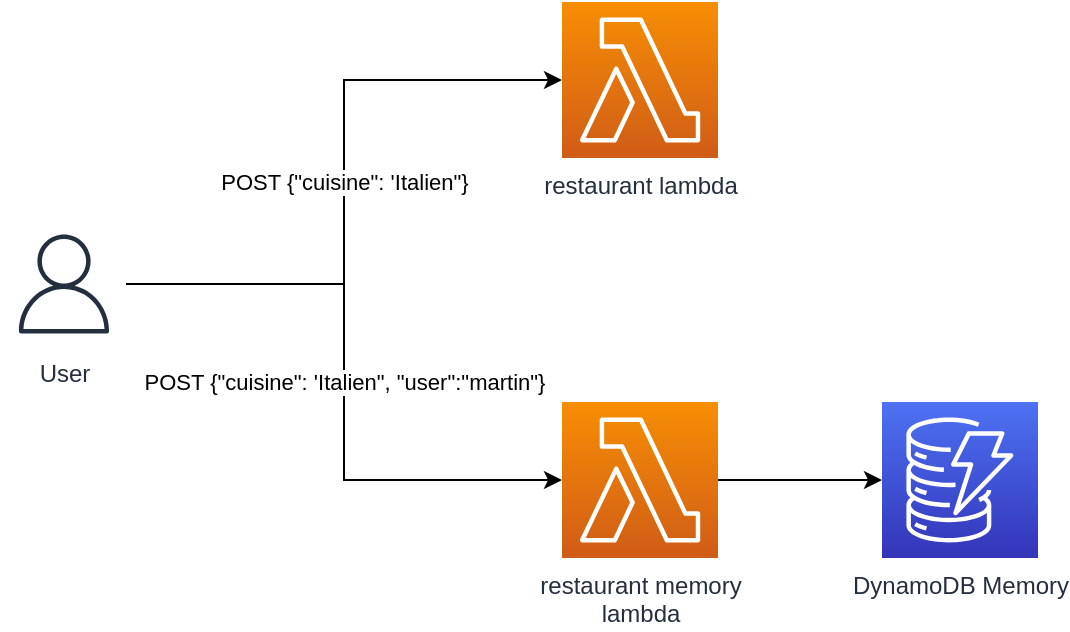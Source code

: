 <mxfile version="21.1.5" type="device" pages="2">
  <diagram name="langchain-simple" id="nkMFHP4ZqGwkJR3qHzmF">
    <mxGraphModel dx="1570" dy="969" grid="1" gridSize="10" guides="1" tooltips="1" connect="1" arrows="1" fold="1" page="1" pageScale="1" pageWidth="1169" pageHeight="827" math="0" shadow="0">
      <root>
        <mxCell id="0" />
        <mxCell id="1" parent="0" />
        <mxCell id="W7duFkiaOYKUwtdXiIov-1" value="restaurant lambda" style="sketch=0;points=[[0,0,0],[0.25,0,0],[0.5,0,0],[0.75,0,0],[1,0,0],[0,1,0],[0.25,1,0],[0.5,1,0],[0.75,1,0],[1,1,0],[0,0.25,0],[0,0.5,0],[0,0.75,0],[1,0.25,0],[1,0.5,0],[1,0.75,0]];outlineConnect=0;fontColor=#232F3E;gradientColor=#F78E04;gradientDirection=north;fillColor=#D05C17;strokeColor=#ffffff;dashed=0;verticalLabelPosition=bottom;verticalAlign=top;align=center;html=1;fontSize=12;fontStyle=0;aspect=fixed;shape=mxgraph.aws4.resourceIcon;resIcon=mxgraph.aws4.lambda;" vertex="1" parent="1">
          <mxGeometry x="320" y="80" width="78" height="78" as="geometry" />
        </mxCell>
        <mxCell id="W7duFkiaOYKUwtdXiIov-5" value="&lt;span style=&quot;color: rgb(0, 0, 0); font-family: Helvetica; font-size: 11px; font-style: normal; font-variant-ligatures: normal; font-variant-caps: normal; font-weight: 400; letter-spacing: normal; orphans: 2; text-align: center; text-indent: 0px; text-transform: none; widows: 2; word-spacing: 0px; -webkit-text-stroke-width: 0px; background-color: rgb(255, 255, 255); text-decoration-thickness: initial; text-decoration-style: initial; text-decoration-color: initial; float: none; display: inline !important;&quot;&gt;POST {&quot;cuisine&quot;: &#39;Italien&quot;}&lt;/span&gt;" style="edgeStyle=orthogonalEdgeStyle;rounded=0;orthogonalLoop=1;jettySize=auto;html=1;entryX=0;entryY=0.5;entryDx=0;entryDy=0;entryPerimeter=0;" edge="1" parent="1" source="W7duFkiaOYKUwtdXiIov-2" target="W7duFkiaOYKUwtdXiIov-1">
          <mxGeometry relative="1" as="geometry" />
        </mxCell>
        <mxCell id="W7duFkiaOYKUwtdXiIov-6" value="POST {&quot;cuisine&quot;: &#39;Italien&quot;, &quot;user&quot;:&quot;martin&quot;}" style="edgeStyle=orthogonalEdgeStyle;rounded=0;orthogonalLoop=1;jettySize=auto;html=1;entryX=0;entryY=0.5;entryDx=0;entryDy=0;entryPerimeter=0;" edge="1" parent="1" source="W7duFkiaOYKUwtdXiIov-2" target="W7duFkiaOYKUwtdXiIov-3">
          <mxGeometry relative="1" as="geometry" />
        </mxCell>
        <mxCell id="W7duFkiaOYKUwtdXiIov-2" value="User" style="sketch=0;outlineConnect=0;fontColor=#232F3E;gradientColor=none;strokeColor=#232F3E;fillColor=#ffffff;dashed=0;verticalLabelPosition=bottom;verticalAlign=top;align=center;html=1;fontSize=12;fontStyle=0;aspect=fixed;shape=mxgraph.aws4.resourceIcon;resIcon=mxgraph.aws4.user;" vertex="1" parent="1">
          <mxGeometry x="40" y="190" width="62" height="62" as="geometry" />
        </mxCell>
        <mxCell id="W7duFkiaOYKUwtdXiIov-7" value="" style="edgeStyle=orthogonalEdgeStyle;rounded=0;orthogonalLoop=1;jettySize=auto;html=1;" edge="1" parent="1" source="W7duFkiaOYKUwtdXiIov-3" target="W7duFkiaOYKUwtdXiIov-4">
          <mxGeometry relative="1" as="geometry" />
        </mxCell>
        <mxCell id="W7duFkiaOYKUwtdXiIov-3" value="restaurant memory&lt;br&gt;lambda" style="sketch=0;points=[[0,0,0],[0.25,0,0],[0.5,0,0],[0.75,0,0],[1,0,0],[0,1,0],[0.25,1,0],[0.5,1,0],[0.75,1,0],[1,1,0],[0,0.25,0],[0,0.5,0],[0,0.75,0],[1,0.25,0],[1,0.5,0],[1,0.75,0]];outlineConnect=0;fontColor=#232F3E;gradientColor=#F78E04;gradientDirection=north;fillColor=#D05C17;strokeColor=#ffffff;dashed=0;verticalLabelPosition=bottom;verticalAlign=top;align=center;html=1;fontSize=12;fontStyle=0;aspect=fixed;shape=mxgraph.aws4.resourceIcon;resIcon=mxgraph.aws4.lambda;" vertex="1" parent="1">
          <mxGeometry x="320" y="280" width="78" height="78" as="geometry" />
        </mxCell>
        <mxCell id="W7duFkiaOYKUwtdXiIov-4" value="DynamoDB Memory" style="sketch=0;points=[[0,0,0],[0.25,0,0],[0.5,0,0],[0.75,0,0],[1,0,0],[0,1,0],[0.25,1,0],[0.5,1,0],[0.75,1,0],[1,1,0],[0,0.25,0],[0,0.5,0],[0,0.75,0],[1,0.25,0],[1,0.5,0],[1,0.75,0]];outlineConnect=0;fontColor=#232F3E;gradientColor=#4D72F3;gradientDirection=north;fillColor=#3334B9;strokeColor=#ffffff;dashed=0;verticalLabelPosition=bottom;verticalAlign=top;align=center;html=1;fontSize=12;fontStyle=0;aspect=fixed;shape=mxgraph.aws4.resourceIcon;resIcon=mxgraph.aws4.dynamodb;" vertex="1" parent="1">
          <mxGeometry x="480" y="280" width="78" height="78" as="geometry" />
        </mxCell>
      </root>
    </mxGraphModel>
  </diagram>
  <diagram name="langchain-prod" id="uZ229xjMGQ55FzX5QGjW">
    <mxGraphModel dx="1570" dy="969" grid="1" gridSize="10" guides="1" tooltips="1" connect="1" arrows="1" fold="1" page="1" pageScale="1" pageWidth="1169" pageHeight="827" math="0" shadow="0">
      <root>
        <mxCell id="DGvfoY1x9EAJnKH2iNb3-0" />
        <mxCell id="DGvfoY1x9EAJnKH2iNb3-1" parent="DGvfoY1x9EAJnKH2iNb3-0" />
        <mxCell id="DGvfoY1x9EAJnKH2iNb3-2" value="restaurant lambda" style="sketch=0;points=[[0,0,0],[0.25,0,0],[0.5,0,0],[0.75,0,0],[1,0,0],[0,1,0],[0.25,1,0],[0.5,1,0],[0.75,1,0],[1,1,0],[0,0.25,0],[0,0.5,0],[0,0.75,0],[1,0.25,0],[1,0.5,0],[1,0.75,0]];outlineConnect=0;fontColor=#232F3E;gradientColor=#F78E04;gradientDirection=north;fillColor=#D05C17;strokeColor=#ffffff;dashed=0;verticalLabelPosition=bottom;verticalAlign=top;align=center;html=1;fontSize=12;fontStyle=0;aspect=fixed;shape=mxgraph.aws4.resourceIcon;resIcon=mxgraph.aws4.lambda;" vertex="1" parent="DGvfoY1x9EAJnKH2iNb3-1">
          <mxGeometry x="482" y="40" width="78" height="78" as="geometry" />
        </mxCell>
        <mxCell id="DGvfoY1x9EAJnKH2iNb3-3" value="" style="edgeStyle=orthogonalEdgeStyle;rounded=0;orthogonalLoop=1;jettySize=auto;html=1;entryX=0;entryY=0.5;entryDx=0;entryDy=0;entryPerimeter=0;exitX=1;exitY=0.25;exitDx=0;exitDy=0;exitPerimeter=0;" edge="1" parent="DGvfoY1x9EAJnKH2iNb3-1" source="--imoEwvLTqHlbu-GV11-0" target="DGvfoY1x9EAJnKH2iNb3-2">
          <mxGeometry x="-0.001" relative="1" as="geometry">
            <mxPoint as="offset" />
          </mxGeometry>
        </mxCell>
        <mxCell id="DGvfoY1x9EAJnKH2iNb3-4" value="" style="edgeStyle=orthogonalEdgeStyle;rounded=0;orthogonalLoop=1;jettySize=auto;html=1;entryX=0;entryY=0.5;entryDx=0;entryDy=0;entryPerimeter=0;exitX=1;exitY=0.5;exitDx=0;exitDy=0;exitPerimeter=0;" edge="1" parent="DGvfoY1x9EAJnKH2iNb3-1" source="--imoEwvLTqHlbu-GV11-0" target="DGvfoY1x9EAJnKH2iNb3-7">
          <mxGeometry relative="1" as="geometry" />
        </mxCell>
        <mxCell id="--imoEwvLTqHlbu-GV11-1" value="" style="edgeStyle=orthogonalEdgeStyle;rounded=0;orthogonalLoop=1;jettySize=auto;html=1;" edge="1" parent="DGvfoY1x9EAJnKH2iNb3-1" source="DGvfoY1x9EAJnKH2iNb3-5" target="--imoEwvLTqHlbu-GV11-0">
          <mxGeometry relative="1" as="geometry" />
        </mxCell>
        <mxCell id="DGvfoY1x9EAJnKH2iNb3-5" value="User" style="sketch=0;outlineConnect=0;fontColor=#232F3E;gradientColor=none;strokeColor=#232F3E;fillColor=#ffffff;dashed=0;verticalLabelPosition=bottom;verticalAlign=top;align=center;html=1;fontSize=12;fontStyle=0;aspect=fixed;shape=mxgraph.aws4.resourceIcon;resIcon=mxgraph.aws4.user;" vertex="1" parent="DGvfoY1x9EAJnKH2iNb3-1">
          <mxGeometry x="30" y="126" width="62" height="62" as="geometry" />
        </mxCell>
        <mxCell id="DGvfoY1x9EAJnKH2iNb3-6" value="" style="edgeStyle=orthogonalEdgeStyle;rounded=0;orthogonalLoop=1;jettySize=auto;html=1;" edge="1" parent="DGvfoY1x9EAJnKH2iNb3-1" source="DGvfoY1x9EAJnKH2iNb3-7" target="DGvfoY1x9EAJnKH2iNb3-8">
          <mxGeometry relative="1" as="geometry" />
        </mxCell>
        <mxCell id="DGvfoY1x9EAJnKH2iNb3-7" value="restaurant memory&lt;br&gt;lambda" style="sketch=0;points=[[0,0,0],[0.25,0,0],[0.5,0,0],[0.75,0,0],[1,0,0],[0,1,0],[0.25,1,0],[0.5,1,0],[0.75,1,0],[1,1,0],[0,0.25,0],[0,0.5,0],[0,0.75,0],[1,0.25,0],[1,0.5,0],[1,0.75,0]];outlineConnect=0;fontColor=#232F3E;gradientColor=#F78E04;gradientDirection=north;fillColor=#D05C17;strokeColor=#ffffff;dashed=0;verticalLabelPosition=bottom;verticalAlign=top;align=center;html=1;fontSize=12;fontStyle=0;aspect=fixed;shape=mxgraph.aws4.resourceIcon;resIcon=mxgraph.aws4.lambda;" vertex="1" parent="DGvfoY1x9EAJnKH2iNb3-1">
          <mxGeometry x="482" y="164" width="78" height="78" as="geometry" />
        </mxCell>
        <mxCell id="DGvfoY1x9EAJnKH2iNb3-8" value="DynamoDB Memory" style="sketch=0;points=[[0,0,0],[0.25,0,0],[0.5,0,0],[0.75,0,0],[1,0,0],[0,1,0],[0.25,1,0],[0.5,1,0],[0.75,1,0],[1,1,0],[0,0.25,0],[0,0.5,0],[0,0.75,0],[1,0.25,0],[1,0.5,0],[1,0.75,0]];outlineConnect=0;fontColor=#232F3E;gradientColor=#4D72F3;gradientDirection=north;fillColor=#3334B9;strokeColor=#ffffff;dashed=0;verticalLabelPosition=bottom;verticalAlign=top;align=center;html=1;fontSize=12;fontStyle=0;aspect=fixed;shape=mxgraph.aws4.resourceIcon;resIcon=mxgraph.aws4.dynamodb;" vertex="1" parent="DGvfoY1x9EAJnKH2iNb3-1">
          <mxGeometry x="680" y="164" width="78" height="78" as="geometry" />
        </mxCell>
        <mxCell id="--imoEwvLTqHlbu-GV11-0" value="AWS Api Gateway&lt;br&gt;/restaurant&amp;nbsp;POST {&quot;cuisine&quot;: &#39;Italien&quot;}&lt;br&gt;/restaurant-memory&amp;nbsp;POST {&quot;cuisine&quot;: &#39;Italien&quot;, &quot;user&quot;:&quot;martin&quot;}" style="sketch=0;points=[[0,0,0],[0.25,0,0],[0.5,0,0],[0.75,0,0],[1,0,0],[0,1,0],[0.25,1,0],[0.5,1,0],[0.75,1,0],[1,1,0],[0,0.25,0],[0,0.5,0],[0,0.75,0],[1,0.25,0],[1,0.5,0],[1,0.75,0]];outlineConnect=0;fontColor=#232F3E;gradientColor=#945DF2;gradientDirection=north;fillColor=#5A30B5;strokeColor=#ffffff;dashed=0;verticalLabelPosition=bottom;verticalAlign=top;align=center;html=1;fontSize=12;fontStyle=0;aspect=fixed;shape=mxgraph.aws4.resourceIcon;resIcon=mxgraph.aws4.api_gateway;" vertex="1" parent="DGvfoY1x9EAJnKH2iNb3-1">
          <mxGeometry x="240" y="118" width="78" height="78" as="geometry" />
        </mxCell>
      </root>
    </mxGraphModel>
  </diagram>
</mxfile>
